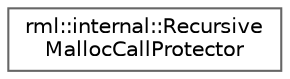 digraph "类继承关系图"
{
 // LATEX_PDF_SIZE
  bgcolor="transparent";
  edge [fontname=Helvetica,fontsize=10,labelfontname=Helvetica,labelfontsize=10];
  node [fontname=Helvetica,fontsize=10,shape=box,height=0.2,width=0.4];
  rankdir="LR";
  Node0 [id="Node000000",label="rml::internal::Recursive\lMallocCallProtector",height=0.2,width=0.4,color="grey40", fillcolor="white", style="filled",URL="$classrml_1_1internal_1_1_recursive_malloc_call_protector.html",tooltip=" "];
}
